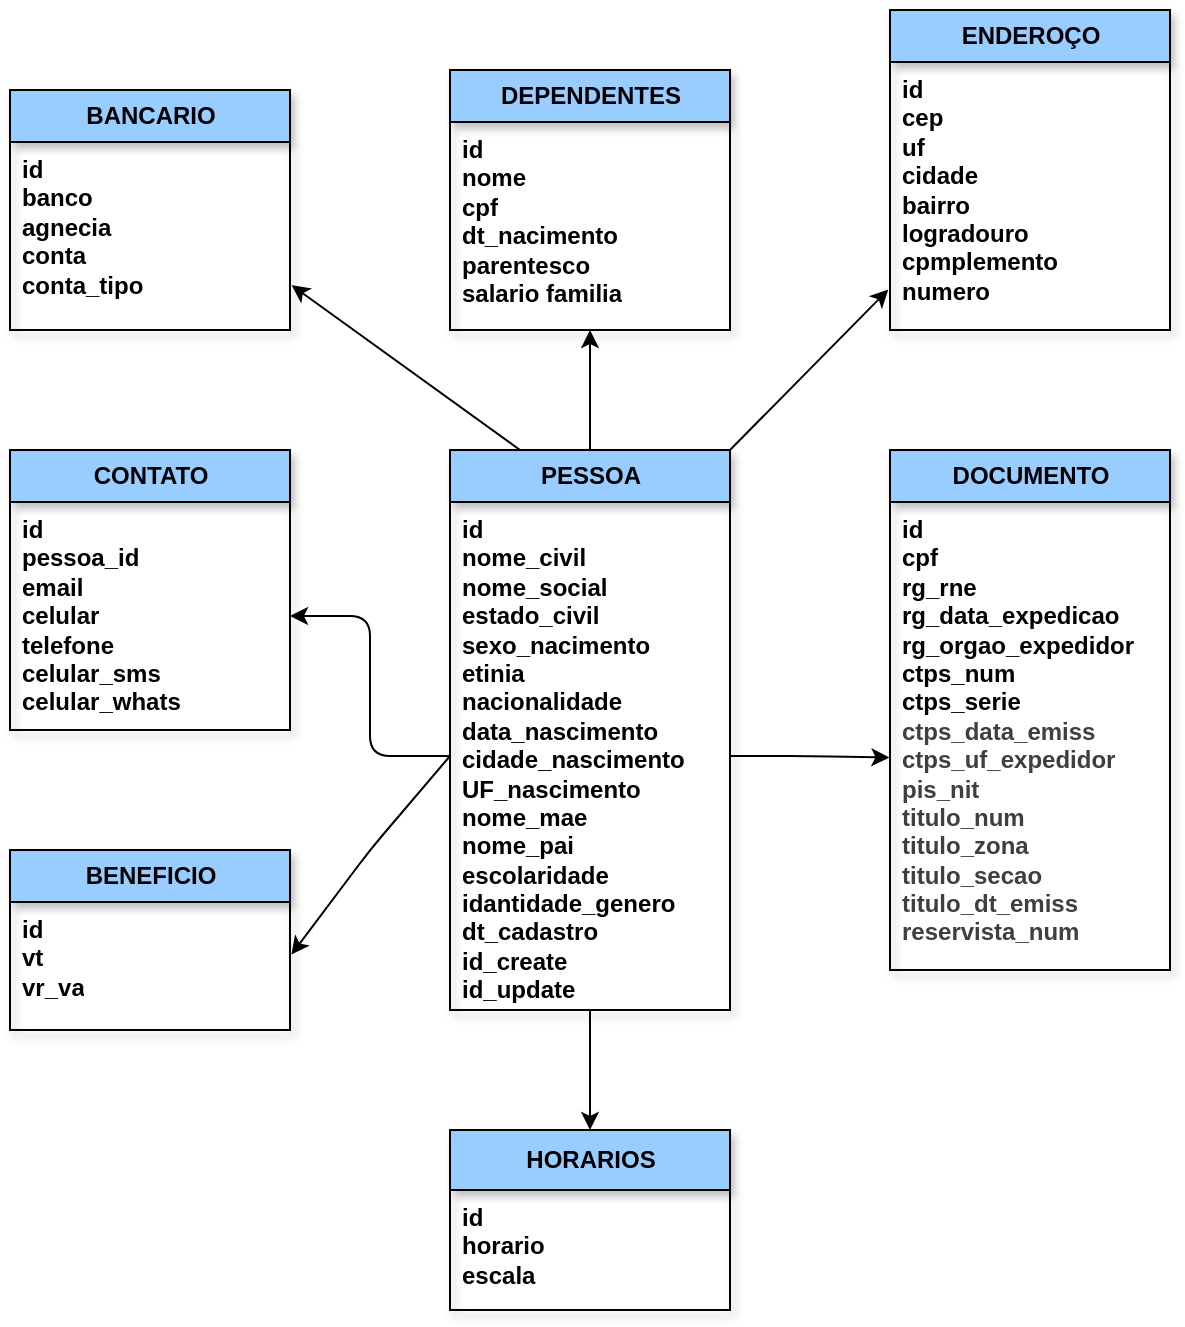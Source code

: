 <mxfile>
    <diagram id="4ksdZ9P7uiVE9mSs-HmH" name="Página-1">
        <mxGraphModel dx="1514" dy="1491" grid="1" gridSize="10" guides="1" tooltips="1" connect="1" arrows="1" fold="1" page="1" pageScale="1" pageWidth="827" pageHeight="1169" math="0" shadow="0">
            <root>
                <mxCell id="0"/>
                <mxCell id="1" parent="0"/>
                <mxCell id="43" value="&lt;b&gt;CONTATO&lt;/b&gt;" style="swimlane;fontStyle=0;childLayout=stackLayout;horizontal=1;startSize=26;fillColor=#99CCFF;horizontalStack=0;resizeParent=1;resizeParentMax=0;resizeLast=0;collapsible=1;marginBottom=0;html=1;shadow=1;" vertex="1" parent="1">
                    <mxGeometry x="-710" y="-930" width="140" height="140" as="geometry"/>
                </mxCell>
                <mxCell id="44" value="&lt;b&gt;id&amp;nbsp;&lt;/b&gt;&lt;div&gt;&lt;b&gt;pessoa_id&lt;/b&gt;&lt;/div&gt;&lt;div&gt;&lt;b&gt;email&lt;/b&gt;&lt;/div&gt;&lt;div&gt;&lt;b&gt;celular&lt;/b&gt;&lt;/div&gt;&lt;div&gt;&lt;b&gt;telefone&lt;/b&gt;&lt;/div&gt;&lt;div&gt;&lt;b&gt;celular_sms&lt;/b&gt;&lt;/div&gt;&lt;div&gt;&lt;b&gt;celular_whats&lt;/b&gt;&lt;/div&gt;" style="text;strokeColor=none;fillColor=none;align=left;verticalAlign=top;spacingLeft=4;spacingRight=4;overflow=hidden;rotatable=0;points=[[0,0.5],[1,0.5]];portConstraint=eastwest;whiteSpace=wrap;html=1;shadow=1;" vertex="1" parent="43">
                    <mxGeometry y="26" width="140" height="114" as="geometry"/>
                </mxCell>
                <mxCell id="88" style="edgeStyle=orthogonalEdgeStyle;html=1;exitX=0.5;exitY=0;exitDx=0;exitDy=0;entryX=0.5;entryY=1;entryDx=0;entryDy=0;" edge="1" parent="1" source="52" target="82">
                    <mxGeometry relative="1" as="geometry"/>
                </mxCell>
                <mxCell id="112" style="edgeStyle=none;html=1;exitX=0.25;exitY=0;exitDx=0;exitDy=0;entryX=1.006;entryY=0.762;entryDx=0;entryDy=0;entryPerimeter=0;" edge="1" parent="1" source="52" target="75">
                    <mxGeometry relative="1" as="geometry">
                        <mxPoint x="-560" y="-980" as="targetPoint"/>
                    </mxGeometry>
                </mxCell>
                <mxCell id="52" value="&lt;b&gt;PESSOA&lt;/b&gt;" style="swimlane;fontStyle=0;childLayout=stackLayout;horizontal=1;startSize=26;fillColor=#99CCFF;horizontalStack=0;resizeParent=1;resizeParentMax=0;resizeLast=0;collapsible=1;marginBottom=0;html=1;shadow=1;" vertex="1" parent="1">
                    <mxGeometry x="-490" y="-930" width="140" height="280" as="geometry">
                        <mxRectangle x="-490" y="-930" width="90" height="30" as="alternateBounds"/>
                    </mxGeometry>
                </mxCell>
                <mxCell id="53" value="&lt;b&gt;id&lt;/b&gt;&lt;div&gt;&lt;b&gt;nome_civil&lt;/b&gt;&lt;/div&gt;&lt;div&gt;&lt;b&gt;nome_social&lt;/b&gt;&lt;/div&gt;&lt;div&gt;&lt;b&gt;estado_civil&lt;/b&gt;&lt;/div&gt;&lt;div&gt;&lt;b&gt;sexo_nacimento&lt;/b&gt;&lt;/div&gt;&lt;div&gt;&lt;b&gt;etinia&lt;/b&gt;&lt;/div&gt;&lt;div&gt;&lt;b&gt;nacionalidade&lt;/b&gt;&lt;/div&gt;&lt;div&gt;&lt;b&gt;data_nascimento&lt;/b&gt;&lt;/div&gt;&lt;div&gt;&lt;b&gt;cidade_nascimento&lt;/b&gt;&lt;/div&gt;&lt;div&gt;&lt;b&gt;UF_nascimento&lt;/b&gt;&lt;/div&gt;&lt;div&gt;&lt;b&gt;nome_mae&lt;/b&gt;&lt;/div&gt;&lt;div&gt;&lt;b&gt;nome_pai&lt;/b&gt;&lt;/div&gt;&lt;div&gt;&lt;b&gt;escolaridade&lt;/b&gt;&lt;/div&gt;&lt;div&gt;&lt;b&gt;idantidade_genero&lt;/b&gt;&lt;/div&gt;&lt;div&gt;&lt;b&gt;dt_cadastro&lt;/b&gt;&lt;/div&gt;&lt;div&gt;&lt;b&gt;id_create&lt;/b&gt;&lt;/div&gt;&lt;div&gt;&lt;b&gt;id_update&lt;/b&gt;&lt;/div&gt;" style="text;strokeColor=none;fillColor=none;align=left;verticalAlign=top;spacingLeft=4;spacingRight=4;overflow=hidden;rotatable=0;points=[[0,0.5],[1,0.5]];portConstraint=eastwest;whiteSpace=wrap;html=1;shadow=1;" vertex="1" parent="52">
                    <mxGeometry y="26" width="140" height="254" as="geometry"/>
                </mxCell>
                <mxCell id="58" value="&lt;b&gt;DOCUMENTO&lt;/b&gt;" style="swimlane;fontStyle=0;childLayout=stackLayout;horizontal=1;startSize=26;fillColor=#99CCFF;horizontalStack=0;resizeParent=1;resizeParentMax=0;resizeLast=0;collapsible=1;marginBottom=0;html=1;shadow=1;" vertex="1" parent="1">
                    <mxGeometry x="-270" y="-930" width="140" height="260" as="geometry"/>
                </mxCell>
                <mxCell id="59" value="&lt;div&gt;&lt;b&gt;id&lt;/b&gt;&lt;/div&gt;&lt;b&gt;cpf&lt;/b&gt;&lt;div&gt;&lt;b&gt;rg_rne&lt;/b&gt;&lt;/div&gt;&lt;div&gt;&lt;b&gt;rg_data_expedicao&lt;/b&gt;&lt;/div&gt;&lt;div&gt;&lt;b&gt;rg_orgao_expedidor&lt;/b&gt;&lt;/div&gt;&lt;div&gt;&lt;b&gt;ctps_num&lt;/b&gt;&lt;/div&gt;&lt;div&gt;&lt;b&gt;ctps_serie&lt;/b&gt;&lt;/div&gt;&lt;div&gt;&lt;span style=&quot;color: rgb(63, 63, 63);&quot;&gt;&lt;b&gt;ctps_data_emiss&lt;/b&gt;&lt;/span&gt;&lt;/div&gt;&lt;div&gt;&lt;span style=&quot;color: rgb(63, 63, 63);&quot;&gt;&lt;b&gt;ctps_uf_expedidor&lt;/b&gt;&lt;/span&gt;&lt;/div&gt;&lt;div&gt;&lt;span style=&quot;color: rgb(63, 63, 63);&quot;&gt;&lt;b&gt;pis_nit&lt;/b&gt;&lt;/span&gt;&lt;/div&gt;&lt;div&gt;&lt;span style=&quot;color: rgb(63, 63, 63);&quot;&gt;&lt;b&gt;titulo_num&lt;/b&gt;&lt;/span&gt;&lt;/div&gt;&lt;div&gt;&lt;span style=&quot;color: rgb(63, 63, 63);&quot;&gt;&lt;b&gt;titulo_zona&lt;/b&gt;&lt;/span&gt;&lt;/div&gt;&lt;div&gt;&lt;span style=&quot;color: rgb(63, 63, 63);&quot;&gt;&lt;b&gt;titulo_secao&lt;/b&gt;&lt;/span&gt;&lt;/div&gt;&lt;div&gt;&lt;span style=&quot;color: rgb(63, 63, 63);&quot;&gt;&lt;b&gt;titulo_dt_emiss&lt;/b&gt;&lt;/span&gt;&lt;/div&gt;&lt;div&gt;&lt;span style=&quot;color: rgb(63, 63, 63);&quot;&gt;&lt;b&gt;reservista_num&lt;/b&gt;&lt;/span&gt;&lt;/div&gt;" style="text;strokeColor=none;fillColor=none;align=left;verticalAlign=top;spacingLeft=4;spacingRight=4;overflow=hidden;rotatable=0;points=[[0,0.5],[1,0.5]];portConstraint=eastwest;whiteSpace=wrap;html=1;shadow=1;" vertex="1" parent="58">
                    <mxGeometry y="26" width="140" height="234" as="geometry"/>
                </mxCell>
                <mxCell id="66" value="&lt;b&gt;ENDEROÇO&lt;/b&gt;" style="swimlane;fontStyle=0;childLayout=stackLayout;horizontal=1;startSize=26;fillColor=#99CCFF;horizontalStack=0;resizeParent=1;resizeParentMax=0;resizeLast=0;collapsible=1;marginBottom=0;html=1;shadow=1;" vertex="1" parent="1">
                    <mxGeometry x="-270" y="-1150" width="140" height="160" as="geometry"/>
                </mxCell>
                <mxCell id="67" value="&lt;div&gt;&lt;b style=&quot;background-color: transparent;&quot;&gt;id&lt;/b&gt;&lt;/div&gt;&lt;div&gt;&lt;b style=&quot;background-color: transparent;&quot;&gt;cep&lt;/b&gt;&lt;/div&gt;&lt;div&gt;&lt;b&gt;uf&lt;/b&gt;&lt;/div&gt;&lt;div&gt;&lt;b&gt;cidade&lt;/b&gt;&lt;/div&gt;&lt;div&gt;&lt;b&gt;bairro&lt;/b&gt;&lt;/div&gt;&lt;div&gt;&lt;b&gt;logradouro&lt;/b&gt;&lt;/div&gt;&lt;div&gt;&lt;b&gt;cpmplemento&lt;/b&gt;&lt;/div&gt;&lt;div&gt;&lt;b&gt;numero&lt;/b&gt;&lt;/div&gt;" style="text;strokeColor=none;fillColor=none;align=left;verticalAlign=top;spacingLeft=4;spacingRight=4;overflow=hidden;rotatable=0;points=[[0,0.5],[1,0.5]];portConstraint=eastwest;whiteSpace=wrap;html=1;shadow=1;" vertex="1" parent="66">
                    <mxGeometry y="26" width="140" height="134" as="geometry"/>
                </mxCell>
                <mxCell id="70" value="&lt;b&gt;HORARIOS&lt;/b&gt;" style="swimlane;fontStyle=0;childLayout=stackLayout;horizontal=1;startSize=30;fillColor=#99CCFF;horizontalStack=0;resizeParent=1;resizeParentMax=0;resizeLast=0;collapsible=1;marginBottom=0;html=1;shadow=1;" vertex="1" parent="1">
                    <mxGeometry x="-490" y="-590" width="140" height="90" as="geometry"/>
                </mxCell>
                <mxCell id="71" value="&lt;b&gt;id&lt;/b&gt;&lt;div&gt;&lt;b&gt;horario&lt;/b&gt;&lt;/div&gt;&lt;div&gt;&lt;b&gt;escala&lt;/b&gt;&lt;/div&gt;" style="text;strokeColor=none;fillColor=none;align=left;verticalAlign=top;spacingLeft=4;spacingRight=4;overflow=hidden;rotatable=0;points=[[0,0.5],[1,0.5]];portConstraint=eastwest;whiteSpace=wrap;html=1;shadow=1;" vertex="1" parent="70">
                    <mxGeometry y="30" width="140" height="60" as="geometry"/>
                </mxCell>
                <mxCell id="74" value="&lt;b&gt;BANCARIO&lt;/b&gt;" style="swimlane;fontStyle=0;childLayout=stackLayout;horizontal=1;startSize=26;fillColor=#99CCFF;horizontalStack=0;resizeParent=1;resizeParentMax=0;resizeLast=0;collapsible=1;marginBottom=0;html=1;shadow=1;" vertex="1" parent="1">
                    <mxGeometry x="-710" y="-1110" width="140" height="120" as="geometry"/>
                </mxCell>
                <mxCell id="75" value="&lt;b&gt;id&lt;/b&gt;&lt;div&gt;&lt;b&gt;banco&lt;/b&gt;&lt;/div&gt;&lt;div&gt;&lt;b&gt;agnecia&lt;/b&gt;&lt;/div&gt;&lt;div&gt;&lt;b&gt;conta&lt;/b&gt;&lt;/div&gt;&lt;div&gt;&lt;b&gt;conta_tipo&lt;/b&gt;&lt;/div&gt;" style="text;strokeColor=none;fillColor=none;align=left;verticalAlign=top;spacingLeft=4;spacingRight=4;overflow=hidden;rotatable=0;points=[[0,0.5],[1,0.5]];portConstraint=eastwest;whiteSpace=wrap;html=1;shadow=1;" vertex="1" parent="74">
                    <mxGeometry y="26" width="140" height="94" as="geometry"/>
                </mxCell>
                <mxCell id="78" value="&lt;b&gt;BENEFICIO&lt;/b&gt;" style="swimlane;fontStyle=0;childLayout=stackLayout;horizontal=1;startSize=26;fillColor=#99CCFF;horizontalStack=0;resizeParent=1;resizeParentMax=0;resizeLast=0;collapsible=1;marginBottom=0;html=1;shadow=1;" vertex="1" parent="1">
                    <mxGeometry x="-710" y="-730" width="140" height="90" as="geometry"/>
                </mxCell>
                <mxCell id="79" value="&lt;b&gt;id&lt;/b&gt;&lt;div&gt;&lt;b&gt;vt&lt;/b&gt;&lt;/div&gt;&lt;div&gt;&lt;b&gt;vr_va&lt;/b&gt;&lt;/div&gt;" style="text;strokeColor=none;fillColor=none;align=left;verticalAlign=top;spacingLeft=4;spacingRight=4;overflow=hidden;rotatable=0;points=[[0,0.5],[1,0.5]];portConstraint=eastwest;whiteSpace=wrap;html=1;shadow=1;" vertex="1" parent="78">
                    <mxGeometry y="26" width="140" height="64" as="geometry"/>
                </mxCell>
                <mxCell id="82" value="&lt;b&gt;DEPENDENTES&lt;/b&gt;" style="swimlane;fontStyle=0;childLayout=stackLayout;horizontal=1;startSize=26;fillColor=#99CCFF;horizontalStack=0;resizeParent=1;resizeParentMax=0;resizeLast=0;collapsible=1;marginBottom=0;html=1;shadow=1;" vertex="1" parent="1">
                    <mxGeometry x="-490" y="-1120" width="140" height="130" as="geometry"/>
                </mxCell>
                <mxCell id="83" value="&lt;b&gt;id&lt;br&gt;&lt;/b&gt;&lt;div&gt;&lt;b&gt;nome&lt;/b&gt;&lt;/div&gt;&lt;div&gt;&lt;b&gt;cpf&lt;/b&gt;&lt;/div&gt;&lt;div&gt;&lt;b&gt;dt_nacimento&lt;/b&gt;&lt;/div&gt;&lt;div&gt;&lt;b&gt;parentesco&lt;/b&gt;&lt;/div&gt;&lt;div&gt;&lt;b&gt;salario familia&lt;/b&gt;&lt;/div&gt;" style="text;strokeColor=none;fillColor=none;align=left;verticalAlign=top;spacingLeft=4;spacingRight=4;overflow=hidden;rotatable=0;points=[[0,0.5],[1,0.5]];portConstraint=eastwest;whiteSpace=wrap;html=1;shadow=1;" vertex="1" parent="82">
                    <mxGeometry y="26" width="140" height="104" as="geometry"/>
                </mxCell>
                <mxCell id="87" style="edgeStyle=orthogonalEdgeStyle;html=1;exitX=1;exitY=0.5;exitDx=0;exitDy=0;entryX=-0.002;entryY=0.546;entryDx=0;entryDy=0;entryPerimeter=0;" edge="1" parent="1" source="53" target="59">
                    <mxGeometry relative="1" as="geometry"/>
                </mxCell>
                <mxCell id="93" style="edgeStyle=orthogonalEdgeStyle;html=1;entryX=1;entryY=0.5;entryDx=0;entryDy=0;" edge="1" parent="1" source="53" target="44">
                    <mxGeometry relative="1" as="geometry">
                        <Array as="points">
                            <mxPoint x="-530" y="-777"/>
                            <mxPoint x="-530" y="-847"/>
                        </Array>
                    </mxGeometry>
                </mxCell>
                <mxCell id="113" style="edgeStyle=none;html=1;exitX=0;exitY=0.5;exitDx=0;exitDy=0;entryX=1.005;entryY=0.411;entryDx=0;entryDy=0;entryPerimeter=0;" edge="1" parent="1" source="53" target="79">
                    <mxGeometry relative="1" as="geometry">
                        <mxPoint x="-560" y="-700" as="targetPoint"/>
                        <Array as="points">
                            <mxPoint x="-530" y="-730"/>
                        </Array>
                    </mxGeometry>
                </mxCell>
                <mxCell id="114" style="edgeStyle=none;html=1;exitX=1;exitY=0;exitDx=0;exitDy=0;entryX=-0.006;entryY=0.849;entryDx=0;entryDy=0;entryPerimeter=0;" edge="1" parent="1" source="52" target="67">
                    <mxGeometry relative="1" as="geometry"/>
                </mxCell>
                <mxCell id="115" style="edgeStyle=none;html=1;" edge="1" parent="1" source="53" target="70">
                    <mxGeometry relative="1" as="geometry"/>
                </mxCell>
            </root>
        </mxGraphModel>
    </diagram>
</mxfile>